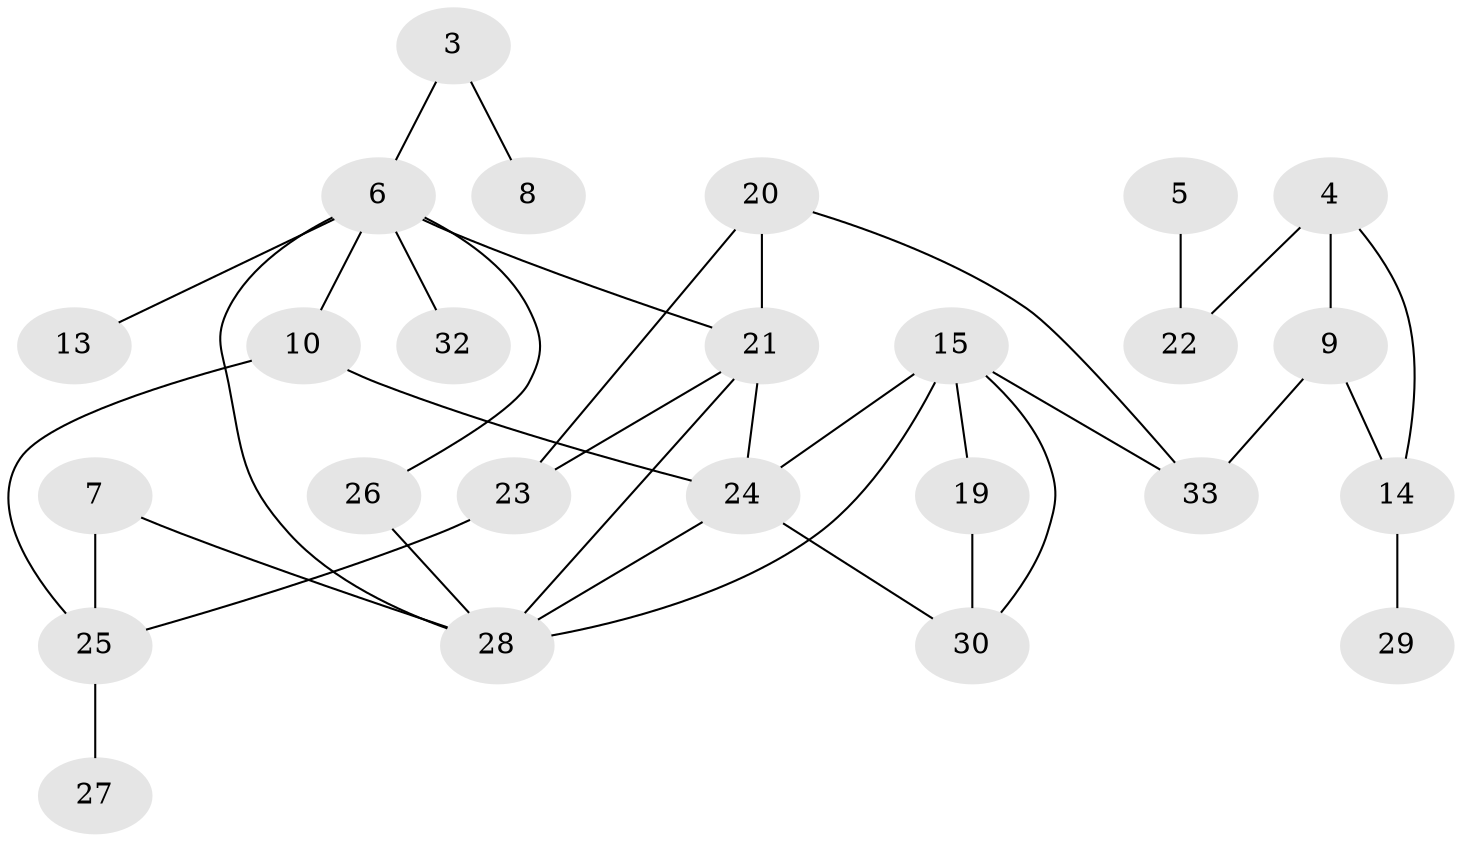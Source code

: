 // original degree distribution, {2: 0.3076923076923077, 1: 0.27692307692307694, 4: 0.12307692307692308, 0: 0.09230769230769231, 3: 0.12307692307692308, 5: 0.06153846153846154, 6: 0.015384615384615385}
// Generated by graph-tools (version 1.1) at 2025/00/03/09/25 03:00:53]
// undirected, 25 vertices, 36 edges
graph export_dot {
graph [start="1"]
  node [color=gray90,style=filled];
  3;
  4;
  5;
  6;
  7;
  8;
  9;
  10;
  13;
  14;
  15;
  19;
  20;
  21;
  22;
  23;
  24;
  25;
  26;
  27;
  28;
  29;
  30;
  32;
  33;
  3 -- 6 [weight=1.0];
  3 -- 8 [weight=1.0];
  4 -- 9 [weight=1.0];
  4 -- 14 [weight=1.0];
  4 -- 22 [weight=1.0];
  5 -- 22 [weight=1.0];
  6 -- 10 [weight=1.0];
  6 -- 13 [weight=1.0];
  6 -- 21 [weight=1.0];
  6 -- 26 [weight=1.0];
  6 -- 28 [weight=1.0];
  6 -- 32 [weight=1.0];
  7 -- 25 [weight=1.0];
  7 -- 28 [weight=1.0];
  9 -- 14 [weight=1.0];
  9 -- 33 [weight=1.0];
  10 -- 24 [weight=1.0];
  10 -- 25 [weight=1.0];
  14 -- 29 [weight=1.0];
  15 -- 19 [weight=1.0];
  15 -- 24 [weight=1.0];
  15 -- 28 [weight=1.0];
  15 -- 30 [weight=1.0];
  15 -- 33 [weight=1.0];
  19 -- 30 [weight=1.0];
  20 -- 21 [weight=2.0];
  20 -- 23 [weight=1.0];
  20 -- 33 [weight=1.0];
  21 -- 23 [weight=1.0];
  21 -- 24 [weight=1.0];
  21 -- 28 [weight=1.0];
  23 -- 25 [weight=1.0];
  24 -- 28 [weight=1.0];
  24 -- 30 [weight=1.0];
  25 -- 27 [weight=1.0];
  26 -- 28 [weight=1.0];
}
